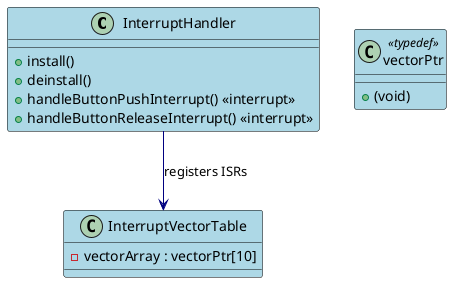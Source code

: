 @startuml InterruptPattern_ClassDiagram

skinparam class {
    BackgroundColor LightBlue
    ArrowColor Navy
    BorderColor Black
}

class InterruptHandler {
    + install()
    + deinstall()
    + handleButtonPushInterrupt() <<interrupt>>
    + handleButtonReleaseInterrupt() <<interrupt>>
}

class InterruptVectorTable {
    - vectorArray : vectorPtr[10]
}

' vectorPtr is a function pointer type to parameterless ISRs.
class vectorPtr <<typedef>> {
    + (void) 
}

InterruptHandler --> InterruptVectorTable : registers ISRs

@enduml
